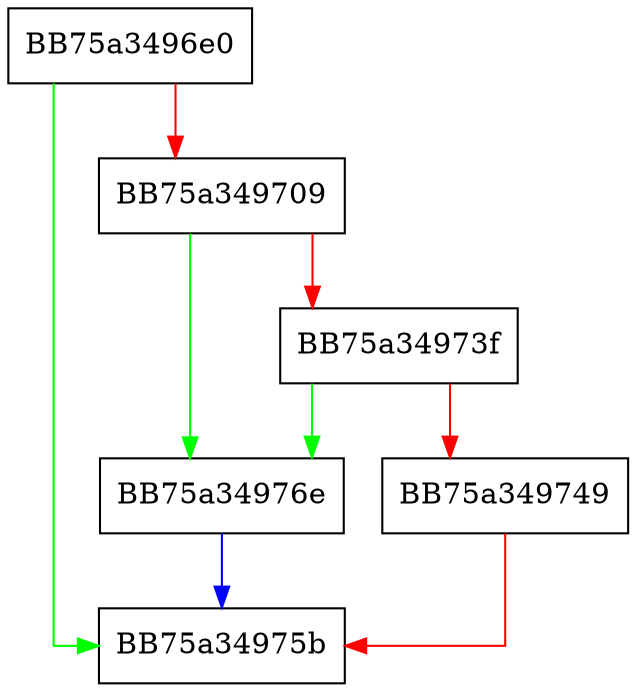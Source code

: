 digraph must_unload_page {
  node [shape="box"];
  graph [splines=ortho];
  BB75a3496e0 -> BB75a34975b [color="green"];
  BB75a3496e0 -> BB75a349709 [color="red"];
  BB75a349709 -> BB75a34976e [color="green"];
  BB75a349709 -> BB75a34973f [color="red"];
  BB75a34973f -> BB75a34976e [color="green"];
  BB75a34973f -> BB75a349749 [color="red"];
  BB75a349749 -> BB75a34975b [color="red"];
  BB75a34976e -> BB75a34975b [color="blue"];
}